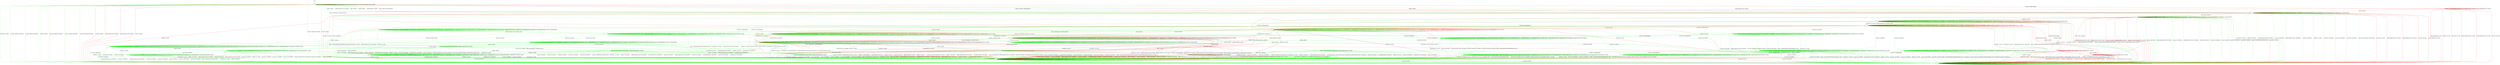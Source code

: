 digraph "" {
	graph ["Incoming time"=0.07796406745910645,
		"Outgoing time"=0.13324737548828125,
		Output="{'States': 36, 'Transitions': 837, 'Filename': '../results/ssh/DropBear-OpenSSH-yices-1.dot'}",
		Reference="{'States': 18, 'Transitions': 222, 'Filename': '../subjects/ssh/DropBear.dot'}",
		Solver=yices,
		Updated="{'States': 32, 'Transitions': 683, 'Filename': '../subjects/ssh/OpenSSH.dot'}",
		"f-measure"=0.15027624309392265,
		precision=0.09956076134699854,
		recall=0.3063063063063063
	];
	a -> i	[key=0];
	b -> b	[key=0,
		label="CH_OPEN / CH_MAX"];
	b -> b	[key=1,
		label="CH_EOF / NO_RESP"];
	b -> b	[key=2,
		color=green,
		label="SERVICE_REQUEST_AUTH / NO_RESP"];
	b -> b	[key=3,
		color=green,
		label="CH_WINDOW_ADJUST / NO_RESP"];
	b -> b	[key=4,
		color=green,
		label="DEBUG / NO_RESP"];
	b -> b	[key=5,
		color=green,
		label="UA_PK_OK / UNIMPLEMENTED"];
	b -> b	[key=6,
		color=green,
		label="SERVICE_REQUEST_CONN / NO_RESP"];
	b -> b	[key=7,
		color=green,
		label="UA_NONE / UNIMPLEMENTED"];
	b -> b	[key=8,
		color=green,
		label="CH_EXTENDED_DATA / NO_RESP"];
	b -> b	[key=9,
		color=green,
		label="UA_PK_NOK / UNIMPLEMENTED"];
	b -> b	[key=10,
		color=green,
		label="KEX30 / NO_RESP"];
	b -> b	[key=11,
		color=green,
		label="IGNORE / NO_RESP"];
	b -> b	[key=12,
		color=green,
		label="CH_DATA / NO_RESP"];
	b -> b	[key=13,
		color=green,
		label="UNIMPLEMENTED / NO_RESP"];
	b -> b	[key=14,
		color=green,
		label="UA_PW_OK / UNIMPLEMENTED"];
	b -> b	[key=15,
		color=green,
		label="UA_PW_NOK / UNIMPLEMENTED"];
	b -> b	[key=16,
		color=green,
		label="REKEY / KEXINIT|KEX31+NEWKEYS|NO_RESP"];
	b -> b	[key=17,
		color=red,
		label="UA_PK_NOK / NO_RESP"];
	b -> b	[key=18,
		color=red,
		label="SERVICE_REQUEST_AUTH / SERVICE_ACCEPT"];
	b -> b	[key=19,
		color=red,
		label="SERVICE_REQUEST_CONN / SERVICE_ACCEPT"];
	b -> b	[key=20,
		color=red,
		label="UA_PK_OK / NO_RESP"];
	b -> d	[key=0,
		label="KEXINIT / KEXINIT"];
	b -> h	[key=0,
		label="NEWKEYS / NO_CONN"];
	b -> h	[key=1,
		color=green,
		label="DISCONNECT / NO_CONN"];
	b -> h	[key=2,
		color=green,
		label="CH_REQUEST_PTY / DISCONNECT"];
	b -> h	[key=3,
		color=red,
		label="KEX30 / NO_CONN"];
	b -> h	[key=4,
		color=red,
		label="CH_REQUEST_PTY / NO_CONN"];
	b -> h	[key=5,
		color=red,
		label="CH_DATA / NO_CONN"];
	b -> l	[key=0,
		color=red,
		label="CH_CLOSE / NO_RESP"];
	v	[color=green];
	b -> v	[key=0,
		color=green,
		label="CH_CLOSE / CH_CLOSE"];
	jj	[color=red];
	b -> jj	[key=0,
		color=red,
		label="KEXINIT_PROCEED / KEXINIT"];
	c -> b	[key=0,
		color=red,
		label="CH_REQUEST_PTY / CH_SUCCESS"];
	c -> c	[key=0,
		label="CH_OPEN / CH_MAX"];
	c -> c	[key=1,
		label="CH_EOF / NO_RESP"];
	c -> c	[key=2,
		color=green,
		label="SERVICE_REQUEST_AUTH / UNIMPLEMENTED"];
	c -> c	[key=3,
		color=green,
		label="CH_WINDOW_ADJUST / NO_RESP"];
	c -> c	[key=4,
		color=green,
		label="DEBUG / NO_RESP"];
	c -> c	[key=5,
		color=green,
		label="UA_PK_OK / UNIMPLEMENTED"];
	c -> c	[key=6,
		color=green,
		label="SERVICE_REQUEST_CONN / UNIMPLEMENTED"];
	c -> c	[key=7,
		color=green,
		label="UA_NONE / UNIMPLEMENTED"];
	c -> c	[key=8,
		color=green,
		label="CH_EXTENDED_DATA / NO_RESP"];
	c -> c	[key=9,
		color=green,
		label="UA_PK_NOK / UNIMPLEMENTED"];
	c -> c	[key=10,
		color=green,
		label="KEX30 / UNIMPLEMENTED"];
	c -> c	[key=11,
		color=green,
		label="IGNORE / NO_RESP"];
	c -> c	[key=12,
		color=green,
		label="CH_DATA / NO_RESP"];
	c -> c	[key=13,
		color=green,
		label="UNIMPLEMENTED / NO_RESP"];
	c -> c	[key=14,
		color=green,
		label="UA_PW_OK / UNIMPLEMENTED"];
	c -> c	[key=15,
		color=green,
		label="UA_PW_NOK / UNIMPLEMENTED"];
	c -> c	[key=16,
		color=red,
		label="UA_PK_NOK / NO_RESP"];
	c -> c	[key=17,
		color=red,
		label="SERVICE_REQUEST_AUTH / SERVICE_ACCEPT"];
	c -> c	[key=18,
		color=red,
		label="SERVICE_REQUEST_CONN / SERVICE_ACCEPT"];
	c -> c	[key=19,
		color=red,
		label="UA_PK_OK / NO_RESP"];
	c -> d	[key=0,
		color=red,
		label="KEXINIT / KEXINIT"];
	c -> f	[key=0,
		color=green,
		label="REKEY / KEXINIT|KEX31+NEWKEYS|NO_RESP"];
	c -> h	[key=0,
		label="NEWKEYS / NO_CONN"];
	c -> h	[key=1,
		color=green,
		label="DISCONNECT / NO_CONN"];
	c -> h	[key=2,
		color=red,
		label="KEX30 / NO_CONN"];
	c -> h	[key=3,
		color=red,
		label="CH_DATA / NO_CONN"];
	c -> l	[key=0,
		color=red,
		label="CH_CLOSE / NO_RESP"];
	c -> m	[key=0,
		color=green,
		label="CH_REQUEST_PTY / CH_SUCCESS"];
	p	[color=green];
	c -> p	[key=0,
		color=green,
		label="CH_CLOSE / CH_CLOSE"];
	bb	[color=green];
	c -> bb	[key=0,
		color=green,
		label="KEXINIT / KEXINIT"];
	c -> jj	[key=0,
		color=red,
		label="KEXINIT_PROCEED / KEXINIT"];
	d -> d	[key=0,
		label="CH_OPEN / CH_MAX"];
	d -> d	[key=1,
		color=green,
		label="DEBUG / NO_RESP"];
	d -> d	[key=2,
		color=green,
		label="IGNORE / NO_RESP"];
	d -> d	[key=3,
		color=green,
		label="UNIMPLEMENTED / NO_RESP"];
	d -> e	[key=0,
		color=red,
		label="KEX30 / KEX31+NEWKEYS"];
	d -> h	[key=0,
		color=green,
		label="DISCONNECT / NO_CONN"];
	d -> h	[key=1,
		color=green,
		label="KEXINIT / DISCONNECT"];
	d -> h	[key=2,
		color=green,
		label="SERVICE_REQUEST_AUTH / DISCONNECT"];
	d -> h	[key=3,
		color=green,
		label="CH_WINDOW_ADJUST / DISCONNECT"];
	d -> h	[key=4,
		color=green,
		label="UA_PK_OK / DISCONNECT"];
	d -> h	[key=5,
		color=green,
		label="SERVICE_REQUEST_CONN / DISCONNECT"];
	d -> h	[key=6,
		color=green,
		label="UA_NONE / DISCONNECT"];
	d -> h	[key=7,
		color=green,
		label="CH_EXTENDED_DATA / DISCONNECT"];
	d -> h	[key=8,
		color=green,
		label="NEWKEYS / NO_CONN"];
	d -> h	[key=9,
		color=green,
		label="UA_PK_NOK / DISCONNECT"];
	d -> h	[key=10,
		color=green,
		label="CH_REQUEST_PTY / DISCONNECT"];
	d -> h	[key=11,
		color=green,
		label="CH_EOF / DISCONNECT"];
	d -> h	[key=12,
		color=green,
		label="CH_DATA / DISCONNECT"];
	d -> h	[key=13,
		color=green,
		label="UA_PW_OK / DISCONNECT"];
	d -> h	[key=14,
		color=green,
		label="UA_PW_NOK / DISCONNECT"];
	d -> h	[key=15,
		color=green,
		label="REKEY / DISCONNECT|NO_CONN|NO_CONN"];
	d -> h	[key=16,
		color=red,
		label="UA_PK_NOK / NO_CONN"];
	d -> h	[key=17,
		color=red,
		label="SERVICE_REQUEST_AUTH / NO_CONN"];
	d -> h	[key=18,
		color=red,
		label="SERVICE_REQUEST_CONN / NO_CONN"];
	d -> h	[key=19,
		color=red,
		label="NEWKEYS / UNIMPLEMENTED"];
	d -> h	[key=20,
		color=red,
		label="CH_REQUEST_PTY / NO_CONN"];
	d -> h	[key=21,
		color=red,
		label="CH_DATA / NO_CONN"];
	d -> h	[key=22,
		color=red,
		label="UA_PK_OK / NO_CONN"];
	d -> h	[key=23,
		color=red,
		label="KEXINIT_PROCEED / NO_CONN"];
	d -> h	[key=24,
		color=red,
		label="KEXINIT / NO_CONN"];
	d -> h	[key=25,
		color=red,
		label="CH_EOF / NO_CONN"];
	d -> n	[key=0,
		color=green,
		label="CH_CLOSE / DISCONNECT"];
	d -> n	[key=1,
		color=red,
		label="CH_CLOSE / NO_CONN"];
	ff	[color=green];
	d -> ff	[key=0,
		color=green,
		label="KEX30 / KEX31+NEWKEYS"];
	e -> e	[key=0,
		label="CH_OPEN / CH_MAX"];
	e -> e	[key=1,
		color=green,
		label="DEBUG / NO_RESP"];
	e -> e	[key=2,
		color=green,
		label="IGNORE / NO_RESP"];
	e -> e	[key=3,
		color=green,
		label="UNIMPLEMENTED / NO_RESP"];
	e -> e	[key=4,
		color=red,
		label="KEX30 / UNIMPLEMENTED"];
	e -> f	[key=0,
		label="NEWKEYS / NO_RESP"];
	e -> h	[key=0,
		color=green,
		label="DISCONNECT / NO_CONN"];
	e -> h	[key=1,
		color=green,
		label="KEXINIT / DISCONNECT"];
	e -> h	[key=2,
		color=green,
		label="SERVICE_REQUEST_AUTH / DISCONNECT"];
	e -> h	[key=3,
		color=green,
		label="CH_WINDOW_ADJUST / DISCONNECT"];
	e -> h	[key=4,
		color=green,
		label="UA_PK_OK / DISCONNECT"];
	e -> h	[key=5,
		color=green,
		label="SERVICE_REQUEST_CONN / DISCONNECT"];
	e -> h	[key=6,
		color=green,
		label="UA_NONE / DISCONNECT"];
	e -> h	[key=7,
		color=green,
		label="CH_EXTENDED_DATA / DISCONNECT"];
	e -> h	[key=8,
		color=green,
		label="UA_PK_NOK / DISCONNECT"];
	e -> h	[key=9,
		color=green,
		label="CH_REQUEST_PTY / DISCONNECT"];
	e -> h	[key=10,
		color=green,
		label="KEX30 / DISCONNECT"];
	e -> h	[key=11,
		color=green,
		label="CH_EOF / DISCONNECT"];
	e -> h	[key=12,
		color=green,
		label="CH_DATA / DISCONNECT"];
	e -> h	[key=13,
		color=green,
		label="UA_PW_OK / DISCONNECT"];
	e -> h	[key=14,
		color=green,
		label="UA_PW_NOK / DISCONNECT"];
	e -> h	[key=15,
		color=green,
		label="REKEY / DISCONNECT|NO_CONN|NO_CONN"];
	e -> h	[key=16,
		color=red,
		label="UA_PK_NOK / NO_CONN"];
	e -> h	[key=17,
		color=red,
		label="SERVICE_REQUEST_AUTH / NO_CONN"];
	e -> h	[key=18,
		color=red,
		label="SERVICE_REQUEST_CONN / NO_CONN"];
	e -> h	[key=19,
		color=red,
		label="CH_REQUEST_PTY / NO_CONN"];
	e -> h	[key=20,
		color=red,
		label="CH_DATA / NO_CONN"];
	e -> h	[key=21,
		color=red,
		label="UA_PK_OK / NO_CONN"];
	e -> h	[key=22,
		color=red,
		label="KEXINIT_PROCEED / NO_CONN"];
	e -> h	[key=23,
		color=red,
		label="KEXINIT / NO_CONN"];
	e -> h	[key=24,
		color=red,
		label="CH_EOF / NO_CONN"];
	e -> n	[key=0,
		color=green,
		label="CH_CLOSE / DISCONNECT"];
	e -> n	[key=1,
		color=red,
		label="CH_CLOSE / NO_CONN"];
	f -> b	[key=0,
		color=green,
		label="CH_REQUEST_PTY / CH_SUCCESS"];
	f -> c	[key=0,
		color=red,
		label="CH_EOF / CH_EOF"];
	f -> d	[key=0,
		color=red,
		label="KEXINIT / KEXINIT"];
	f -> f	[key=0,
		label="CH_OPEN / CH_MAX"];
	f -> f	[key=1,
		label="CH_DATA / NO_RESP"];
	f -> f	[key=2,
		color=green,
		label="SERVICE_REQUEST_AUTH / NO_RESP"];
	f -> f	[key=3,
		color=green,
		label="CH_WINDOW_ADJUST / NO_RESP"];
	f -> f	[key=4,
		color=green,
		label="DEBUG / NO_RESP"];
	f -> f	[key=5,
		color=green,
		label="UA_PK_OK / UNIMPLEMENTED"];
	f -> f	[key=6,
		color=green,
		label="SERVICE_REQUEST_CONN / NO_RESP"];
	f -> f	[key=7,
		color=green,
		label="UA_NONE / UNIMPLEMENTED"];
	f -> f	[key=8,
		color=green,
		label="CH_EXTENDED_DATA / NO_RESP"];
	f -> f	[key=9,
		color=green,
		label="UA_PK_NOK / UNIMPLEMENTED"];
	f -> f	[key=10,
		color=green,
		label="KEX30 / NO_RESP"];
	f -> f	[key=11,
		color=green,
		label="IGNORE / NO_RESP"];
	f -> f	[key=12,
		color=green,
		label="CH_EOF / NO_RESP"];
	f -> f	[key=13,
		color=green,
		label="UNIMPLEMENTED / NO_RESP"];
	f -> f	[key=14,
		color=green,
		label="UA_PW_OK / UNIMPLEMENTED"];
	f -> f	[key=15,
		color=green,
		label="UA_PW_NOK / UNIMPLEMENTED"];
	f -> f	[key=16,
		color=green,
		label="REKEY / KEXINIT|KEX31+NEWKEYS|NO_RESP"];
	f -> f	[key=17,
		color=red,
		label="UA_PK_NOK / NO_RESP"];
	f -> f	[key=18,
		color=red,
		label="SERVICE_REQUEST_AUTH / SERVICE_ACCEPT"];
	f -> f	[key=19,
		color=red,
		label="SERVICE_REQUEST_CONN / SERVICE_ACCEPT"];
	f -> f	[key=20,
		color=red,
		label="UA_PK_OK / NO_RESP"];
	f -> h	[key=0,
		label="NEWKEYS / NO_CONN"];
	f -> h	[key=1,
		color=green,
		label="DISCONNECT / NO_CONN"];
	f -> h	[key=2,
		color=red,
		label="KEX30 / NO_CONN"];
	f -> l	[key=0,
		color=red,
		label="CH_CLOSE / CH_EOF"];
	f -> m	[key=0,
		color=red,
		label="CH_REQUEST_PTY / CH_SUCCESS"];
	f -> v	[key=0,
		color=green,
		label="CH_CLOSE / CH_CLOSE"];
	f -> bb	[key=0,
		color=green,
		label="KEXINIT / KEXINIT"];
	f -> jj	[key=0,
		color=red,
		label="KEXINIT_PROCEED / KEXINIT"];
	g -> g	[key=0,
		label="CH_REQUEST_PTY / CH_NONE"];
	g -> g	[key=1,
		label="CH_DATA / CH_NONE"];
	g -> g	[key=2,
		label="CH_CLOSE / CH_NONE"];
	g -> g	[key=3,
		label="CH_EOF / CH_NONE"];
	g -> g	[key=4,
		color=green,
		label="CH_WINDOW_ADJUST / CH_NONE"];
	g -> g	[key=5,
		color=green,
		label="DEBUG / NO_RESP"];
	g -> g	[key=6,
		color=green,
		label="CH_EXTENDED_DATA / CH_NONE"];
	g -> g	[key=7,
		color=green,
		label="IGNORE / NO_RESP"];
	g -> g	[key=8,
		color=green,
		label="UNIMPLEMENTED / NO_RESP"];
	g -> g	[key=9,
		color=red,
		label="NEWKEYS / UNIMPLEMENTED"];
	g -> h	[key=0,
		color=green,
		label="CH_OPEN / DISCONNECT"];
	g -> h	[key=1,
		color=red,
		label="CH_OPEN / NO_CONN"];
	g -> k	[key=0,
		label="KEX30 / KEX31+NEWKEYS"];
	g -> n	[key=0,
		color=green,
		label="DISCONNECT / NO_CONN"];
	g -> n	[key=1,
		color=green,
		label="KEXINIT / DISCONNECT"];
	g -> n	[key=2,
		color=green,
		label="SERVICE_REQUEST_AUTH / DISCONNECT"];
	g -> n	[key=3,
		color=green,
		label="UA_PK_OK / DISCONNECT"];
	g -> n	[key=4,
		color=green,
		label="SERVICE_REQUEST_CONN / DISCONNECT"];
	g -> n	[key=5,
		color=green,
		label="UA_NONE / DISCONNECT"];
	g -> n	[key=6,
		color=green,
		label="NEWKEYS / NO_CONN"];
	g -> n	[key=7,
		color=green,
		label="UA_PK_NOK / DISCONNECT"];
	g -> n	[key=8,
		color=green,
		label="UA_PW_OK / DISCONNECT"];
	g -> n	[key=9,
		color=green,
		label="UA_PW_NOK / DISCONNECT"];
	g -> n	[key=10,
		color=green,
		label="REKEY / DISCONNECT|NO_CONN|NO_CONN"];
	g -> n	[key=11,
		color=red,
		label="UA_PK_NOK / NO_CONN"];
	g -> n	[key=12,
		color=red,
		label="SERVICE_REQUEST_AUTH / NO_CONN"];
	g -> n	[key=13,
		color=red,
		label="SERVICE_REQUEST_CONN / NO_CONN"];
	g -> n	[key=14,
		color=red,
		label="UA_PK_OK / NO_CONN"];
	g -> n	[key=15,
		color=red,
		label="KEXINIT_PROCEED / NO_CONN"];
	g -> n	[key=16,
		color=red,
		label="KEXINIT / NO_CONN"];
	h -> h	[key=0,
		label="UA_PK_NOK / NO_CONN"];
	h -> h	[key=1,
		label="KEX30 / NO_CONN"];
	h -> h	[key=2,
		label="SERVICE_REQUEST_AUTH / NO_CONN"];
	h -> h	[key=3,
		label="SERVICE_REQUEST_CONN / NO_CONN"];
	h -> h	[key=4,
		label="NEWKEYS / NO_CONN"];
	h -> h	[key=5,
		label="CH_REQUEST_PTY / NO_CONN"];
	h -> h	[key=6,
		label="CH_OPEN / CH_MAX"];
	h -> h	[key=7,
		label="CH_DATA / NO_CONN"];
	h -> h	[key=8,
		label="UA_PK_OK / NO_CONN"];
	h -> h	[key=9,
		label="KEXINIT / NO_CONN"];
	h -> h	[key=10,
		label="CH_EOF / NO_CONN"];
	h -> h	[key=11,
		color=green,
		label="DISCONNECT / NO_CONN"];
	h -> h	[key=12,
		color=green,
		label="CH_WINDOW_ADJUST / NO_CONN"];
	h -> h	[key=13,
		color=green,
		label="DEBUG / NO_CONN"];
	h -> h	[key=14,
		color=green,
		label="UA_NONE / NO_CONN"];
	h -> h	[key=15,
		color=green,
		label="CH_EXTENDED_DATA / NO_CONN"];
	h -> h	[key=16,
		color=green,
		label="IGNORE / NO_CONN"];
	h -> h	[key=17,
		color=green,
		label="UNIMPLEMENTED / NO_CONN"];
	h -> h	[key=18,
		color=green,
		label="UA_PW_OK / NO_CONN"];
	h -> h	[key=19,
		color=green,
		label="UA_PW_NOK / NO_CONN"];
	h -> h	[key=20,
		color=green,
		label="REKEY / NO_CONN|NO_CONN|NO_CONN"];
	h -> h	[key=21,
		color=red,
		label="KEXINIT_PROCEED / NO_CONN"];
	h -> n	[key=0,
		label="CH_CLOSE / NO_CONN"];
	i -> g	[key=0,
		label="KEXINIT / KEXINIT"];
	i -> g	[key=1,
		color=green,
		label="SERVICE_REQUEST_AUTH / KEXINIT"];
	i -> g	[key=2,
		color=green,
		label="DEBUG / KEXINIT"];
	i -> g	[key=3,
		color=green,
		label="SERVICE_REQUEST_CONN / KEXINIT"];
	i -> g	[key=4,
		color=green,
		label="KEX30 / KEXINIT"];
	i -> g	[key=5,
		color=green,
		label="IGNORE / KEXINIT"];
	i -> g	[key=6,
		color=green,
		label="UNIMPLEMENTED / KEXINIT"];
	i -> g	[key=7,
		color=red,
		label="KEX30 / KEXINIT+UNIMPLEMENTED"];
	i -> g	[key=8,
		color=red,
		label="NEWKEYS / KEXINIT+UNIMPLEMENTED"];
	i -> h	[key=0,
		color=green,
		label="CH_OPEN / KEXINIT+DISCONNECT"];
	i -> h	[key=1,
		color=red,
		label="CH_OPEN / KEXINIT"];
	i -> i	[key=0,
		label="CH_REQUEST_PTY / CH_NONE"];
	i -> i	[key=1,
		label="CH_DATA / CH_NONE"];
	i -> i	[key=2,
		label="CH_CLOSE / CH_NONE"];
	i -> i	[key=3,
		label="CH_EOF / CH_NONE"];
	i -> i	[key=4,
		color=green,
		label="CH_WINDOW_ADJUST / CH_NONE"];
	i -> i	[key=5,
		color=green,
		label="CH_EXTENDED_DATA / CH_NONE"];
	i -> j	[key=0,
		color=green,
		label="REKEY / KEXINIT|KEX31+NEWKEYS|NO_RESP"];
	i -> n	[key=0,
		color=green,
		label="DISCONNECT / KEXINIT"];
	i -> n	[key=1,
		color=green,
		label="UA_PK_OK / KEXINIT+DISCONNECT"];
	i -> n	[key=2,
		color=green,
		label="UA_NONE / KEXINIT+DISCONNECT"];
	i -> n	[key=3,
		color=green,
		label="NEWKEYS / KEXINIT"];
	i -> n	[key=4,
		color=green,
		label="UA_PK_NOK / KEXINIT+DISCONNECT"];
	i -> n	[key=5,
		color=green,
		label="UA_PW_OK / KEXINIT+DISCONNECT"];
	i -> n	[key=6,
		color=green,
		label="UA_PW_NOK / KEXINIT+DISCONNECT"];
	i -> n	[key=7,
		color=red,
		label="UA_PK_NOK / KEXINIT"];
	i -> n	[key=8,
		color=red,
		label="SERVICE_REQUEST_AUTH / KEXINIT"];
	i -> n	[key=9,
		color=red,
		label="SERVICE_REQUEST_CONN / KEXINIT"];
	i -> n	[key=10,
		color=red,
		label="UA_PK_OK / KEXINIT"];
	gg	[color=red];
	i -> gg	[key=0,
		color=red,
		label="KEXINIT_PROCEED / KEXINIT"];
	j -> h	[key=0,
		color=red,
		label="CH_OPEN / NO_CONN"];
	j -> j	[key=0,
		label="CH_REQUEST_PTY / CH_NONE"];
	j -> j	[key=1,
		label="CH_DATA / CH_NONE"];
	j -> j	[key=2,
		label="CH_CLOSE / CH_NONE"];
	j -> j	[key=3,
		label="CH_EOF / CH_NONE"];
	j -> j	[key=4,
		color=green,
		label="KEXINIT / UNIMPLEMENTED"];
	j -> j	[key=5,
		color=green,
		label="CH_WINDOW_ADJUST / CH_NONE"];
	j -> j	[key=6,
		color=green,
		label="DEBUG / NO_RESP"];
	j -> j	[key=7,
		color=green,
		label="UA_PK_OK / UNIMPLEMENTED"];
	j -> j	[key=8,
		color=green,
		label="UA_NONE / UNIMPLEMENTED"];
	j -> j	[key=9,
		color=green,
		label="CH_EXTENDED_DATA / CH_NONE"];
	j -> j	[key=10,
		color=green,
		label="UA_PK_NOK / UNIMPLEMENTED"];
	j -> j	[key=11,
		color=green,
		label="KEX30 / UNIMPLEMENTED"];
	j -> j	[key=12,
		color=green,
		label="IGNORE / NO_RESP"];
	j -> j	[key=13,
		color=green,
		label="UNIMPLEMENTED / NO_RESP"];
	j -> j	[key=14,
		color=green,
		label="UA_PW_OK / UNIMPLEMENTED"];
	j -> j	[key=15,
		color=green,
		label="UA_PW_NOK / UNIMPLEMENTED"];
	j -> j	[key=16,
		color=red,
		label="UA_PK_NOK / UA_FAILURE"];
	j -> j	[key=17,
		color=red,
		label="SERVICE_REQUEST_AUTH / SERVICE_ACCEPT"];
	j -> l	[key=0,
		color=green,
		label="SERVICE_REQUEST_AUTH / SERVICE_ACCEPT"];
	j -> l	[key=1,
		color=red,
		label="UA_PK_OK / UA_SUCCESS"];
	j -> n	[key=0,
		label="NEWKEYS / NO_CONN"];
	j -> n	[key=1,
		color=green,
		label="DISCONNECT / NO_CONN"];
	j -> n	[key=2,
		color=green,
		label="SERVICE_REQUEST_CONN / DISCONNECT"];
	j -> n	[key=3,
		color=green,
		label="REKEY / UNIMPLEMENTED|UNIMPLEMENTED|NO_CONN"];
	j -> n	[key=4,
		color=red,
		label="KEX30 / NO_CONN"];
	j -> n	[key=5,
		color=red,
		label="SERVICE_REQUEST_CONN / NO_CONN"];
	o	[color=green];
	j -> o	[key=0,
		color=green,
		label="CH_OPEN / UNIMPLEMENTED"];
	hh	[color=red];
	j -> hh	[key=0,
		color=red,
		label="KEXINIT_PROCEED / KEXINIT"];
	ii	[color=red];
	j -> ii	[key=0,
		color=red,
		label="KEXINIT / KEXINIT"];
	k -> h	[key=0,
		color=green,
		label="CH_OPEN / DISCONNECT"];
	k -> h	[key=1,
		color=red,
		label="CH_OPEN / NO_CONN"];
	k -> j	[key=0,
		label="NEWKEYS / NO_RESP"];
	k -> k	[key=0,
		label="CH_REQUEST_PTY / CH_NONE"];
	k -> k	[key=1,
		label="CH_DATA / CH_NONE"];
	k -> k	[key=2,
		label="CH_CLOSE / CH_NONE"];
	k -> k	[key=3,
		label="CH_EOF / CH_NONE"];
	k -> k	[key=4,
		color=green,
		label="CH_WINDOW_ADJUST / CH_NONE"];
	k -> k	[key=5,
		color=green,
		label="DEBUG / NO_RESP"];
	k -> k	[key=6,
		color=green,
		label="CH_EXTENDED_DATA / CH_NONE"];
	k -> k	[key=7,
		color=green,
		label="IGNORE / NO_RESP"];
	k -> k	[key=8,
		color=green,
		label="UNIMPLEMENTED / NO_RESP"];
	k -> k	[key=9,
		color=red,
		label="KEX30 / UNIMPLEMENTED"];
	k -> n	[key=0,
		color=green,
		label="DISCONNECT / NO_CONN"];
	k -> n	[key=1,
		color=green,
		label="KEXINIT / DISCONNECT"];
	k -> n	[key=2,
		color=green,
		label="SERVICE_REQUEST_AUTH / DISCONNECT"];
	k -> n	[key=3,
		color=green,
		label="UA_PK_OK / DISCONNECT"];
	k -> n	[key=4,
		color=green,
		label="SERVICE_REQUEST_CONN / DISCONNECT"];
	k -> n	[key=5,
		color=green,
		label="UA_NONE / DISCONNECT"];
	k -> n	[key=6,
		color=green,
		label="UA_PK_NOK / DISCONNECT"];
	k -> n	[key=7,
		color=green,
		label="KEX30 / DISCONNECT"];
	k -> n	[key=8,
		color=green,
		label="UA_PW_OK / DISCONNECT"];
	k -> n	[key=9,
		color=green,
		label="UA_PW_NOK / DISCONNECT"];
	k -> n	[key=10,
		color=green,
		label="REKEY / DISCONNECT|NO_CONN|NO_CONN"];
	k -> n	[key=11,
		color=red,
		label="UA_PK_NOK / NO_CONN"];
	k -> n	[key=12,
		color=red,
		label="SERVICE_REQUEST_AUTH / NO_CONN"];
	k -> n	[key=13,
		color=red,
		label="SERVICE_REQUEST_CONN / NO_CONN"];
	k -> n	[key=14,
		color=red,
		label="UA_PK_OK / NO_CONN"];
	k -> n	[key=15,
		color=red,
		label="KEXINIT_PROCEED / NO_CONN"];
	k -> n	[key=16,
		color=red,
		label="KEXINIT / NO_CONN"];
	l -> f	[key=0,
		color=red,
		label="CH_OPEN / CH_OPEN_SUCCESS"];
	l -> l	[key=0,
		label="SERVICE_REQUEST_AUTH / SERVICE_ACCEPT"];
	l -> l	[key=1,
		label="CH_REQUEST_PTY / CH_NONE"];
	l -> l	[key=2,
		label="CH_DATA / CH_NONE"];
	l -> l	[key=3,
		label="CH_CLOSE / CH_NONE"];
	l -> l	[key=4,
		label="CH_EOF / CH_NONE"];
	l -> l	[key=5,
		color=green,
		label="KEXINIT / UNIMPLEMENTED"];
	l -> l	[key=6,
		color=green,
		label="CH_WINDOW_ADJUST / CH_NONE"];
	l -> l	[key=7,
		color=green,
		label="DEBUG / NO_RESP"];
	l -> l	[key=8,
		color=green,
		label="CH_EXTENDED_DATA / CH_NONE"];
	l -> l	[key=9,
		color=green,
		label="KEX30 / UNIMPLEMENTED"];
	l -> l	[key=10,
		color=green,
		label="IGNORE / NO_RESP"];
	l -> l	[key=11,
		color=green,
		label="UNIMPLEMENTED / NO_RESP"];
	l -> l	[key=12,
		color=red,
		label="UA_PK_NOK / NO_RESP"];
	l -> l	[key=13,
		color=red,
		label="SERVICE_REQUEST_CONN / SERVICE_ACCEPT"];
	l -> l	[key=14,
		color=red,
		label="UA_PK_OK / NO_RESP"];
	l -> n	[key=0,
		label="NEWKEYS / NO_CONN"];
	l -> n	[key=1,
		color=green,
		label="DISCONNECT / NO_CONN"];
	l -> n	[key=2,
		color=green,
		label="SERVICE_REQUEST_CONN / DISCONNECT"];
	l -> n	[key=3,
		color=green,
		label="REKEY / UNIMPLEMENTED|UNIMPLEMENTED|NO_CONN"];
	l -> n	[key=4,
		color=red,
		label="KEX30 / NO_CONN"];
	l -> p	[key=0,
		color=green,
		label="UA_PK_OK / UA_SUCCESS"];
	l -> p	[key=1,
		color=green,
		label="UA_PW_OK / UA_SUCCESS"];
	q	[color=green];
	l -> q	[key=0,
		color=green,
		label="UA_PW_NOK / UA_FAILURE"];
	r	[color=green];
	l -> r	[key=0,
		color=green,
		label="UA_NONE / UA_FAILURE"];
	s	[color=green];
	l -> s	[key=0,
		color=green,
		label="UA_PK_NOK / UA_FAILURE"];
	t	[color=green];
	l -> t	[key=0,
		color=green,
		label="CH_OPEN / UNIMPLEMENTED"];
	l -> hh	[key=0,
		color=red,
		label="KEXINIT_PROCEED / KEXINIT"];
	l -> ii	[key=0,
		color=red,
		label="KEXINIT / KEXINIT"];
	m -> b	[key=0,
		color=green,
		label="REKEY / KEXINIT|KEX31+NEWKEYS|NO_RESP"];
	m -> b	[key=1,
		color=red,
		label="CH_EOF / CH_EOF"];
	m -> d	[key=0,
		label="KEXINIT / KEXINIT"];
	m -> h	[key=0,
		label="NEWKEYS / NO_CONN"];
	m -> h	[key=1,
		color=green,
		label="DISCONNECT / NO_CONN"];
	m -> h	[key=2,
		color=green,
		label="CH_REQUEST_PTY / DISCONNECT"];
	m -> h	[key=3,
		color=red,
		label="KEX30 / NO_CONN"];
	m -> h	[key=4,
		color=red,
		label="CH_REQUEST_PTY / NO_CONN"];
	m -> l	[key=0,
		color=red,
		label="CH_CLOSE / CH_EOF"];
	m -> m	[key=0,
		label="CH_OPEN / CH_MAX"];
	m -> m	[key=1,
		label="CH_DATA / NO_RESP"];
	m -> m	[key=2,
		color=green,
		label="SERVICE_REQUEST_AUTH / UNIMPLEMENTED"];
	m -> m	[key=3,
		color=green,
		label="CH_WINDOW_ADJUST / NO_RESP"];
	m -> m	[key=4,
		color=green,
		label="DEBUG / NO_RESP"];
	m -> m	[key=5,
		color=green,
		label="UA_PK_OK / UNIMPLEMENTED"];
	m -> m	[key=6,
		color=green,
		label="SERVICE_REQUEST_CONN / UNIMPLEMENTED"];
	m -> m	[key=7,
		color=green,
		label="UA_NONE / UNIMPLEMENTED"];
	m -> m	[key=8,
		color=green,
		label="CH_EXTENDED_DATA / NO_RESP"];
	m -> m	[key=9,
		color=green,
		label="UA_PK_NOK / UNIMPLEMENTED"];
	m -> m	[key=10,
		color=green,
		label="KEX30 / UNIMPLEMENTED"];
	m -> m	[key=11,
		color=green,
		label="IGNORE / NO_RESP"];
	m -> m	[key=12,
		color=green,
		label="CH_EOF / NO_RESP"];
	m -> m	[key=13,
		color=green,
		label="UNIMPLEMENTED / NO_RESP"];
	m -> m	[key=14,
		color=green,
		label="UA_PW_OK / UNIMPLEMENTED"];
	m -> m	[key=15,
		color=green,
		label="UA_PW_NOK / UNIMPLEMENTED"];
	m -> m	[key=16,
		color=red,
		label="UA_PK_NOK / NO_RESP"];
	m -> m	[key=17,
		color=red,
		label="SERVICE_REQUEST_AUTH / SERVICE_ACCEPT"];
	m -> m	[key=18,
		color=red,
		label="SERVICE_REQUEST_CONN / SERVICE_ACCEPT"];
	m -> m	[key=19,
		color=red,
		label="UA_PK_OK / NO_RESP"];
	m -> p	[key=0,
		color=green,
		label="CH_CLOSE / CH_CLOSE"];
	m -> jj	[key=0,
		color=red,
		label="KEXINIT_PROCEED / KEXINIT"];
	n -> h	[key=0,
		label="CH_OPEN / NO_CONN"];
	n -> n	[key=0,
		label="UA_PK_NOK / NO_CONN"];
	n -> n	[key=1,
		label="KEX30 / NO_CONN"];
	n -> n	[key=2,
		label="SERVICE_REQUEST_AUTH / NO_CONN"];
	n -> n	[key=3,
		label="SERVICE_REQUEST_CONN / NO_CONN"];
	n -> n	[key=4,
		label="NEWKEYS / NO_CONN"];
	n -> n	[key=5,
		label="CH_REQUEST_PTY / CH_NONE"];
	n -> n	[key=6,
		label="CH_DATA / CH_NONE"];
	n -> n	[key=7,
		label="UA_PK_OK / NO_CONN"];
	n -> n	[key=8,
		label="CH_CLOSE / CH_NONE"];
	n -> n	[key=9,
		label="KEXINIT / NO_CONN"];
	n -> n	[key=10,
		label="CH_EOF / CH_NONE"];
	n -> n	[key=11,
		color=green,
		label="DISCONNECT / NO_CONN"];
	n -> n	[key=12,
		color=green,
		label="CH_WINDOW_ADJUST / CH_NONE"];
	n -> n	[key=13,
		color=green,
		label="DEBUG / NO_CONN"];
	n -> n	[key=14,
		color=green,
		label="UA_NONE / NO_CONN"];
	n -> n	[key=15,
		color=green,
		label="CH_EXTENDED_DATA / CH_NONE"];
	n -> n	[key=16,
		color=green,
		label="IGNORE / NO_CONN"];
	n -> n	[key=17,
		color=green,
		label="UNIMPLEMENTED / NO_CONN"];
	n -> n	[key=18,
		color=green,
		label="UA_PW_OK / NO_CONN"];
	n -> n	[key=19,
		color=green,
		label="UA_PW_NOK / NO_CONN"];
	n -> n	[key=20,
		color=green,
		label="REKEY / NO_CONN|NO_CONN|NO_CONN"];
	n -> n	[key=21,
		color=red,
		label="KEXINIT_PROCEED / NO_CONN"];
	o -> h	[key=0,
		color=green,
		label="DISCONNECT / NO_CONN"];
	o -> h	[key=1,
		color=green,
		label="SERVICE_REQUEST_CONN / DISCONNECT"];
	o -> h	[key=2,
		color=green,
		label="NEWKEYS / NO_CONN"];
	o -> h	[key=3,
		color=green,
		label="REKEY / UNIMPLEMENTED|UNIMPLEMENTED|NO_CONN"];
	o -> j	[key=0,
		color=green,
		label="CH_CLOSE / UNIMPLEMENTED"];
	o -> o	[key=0,
		color=green,
		label="KEXINIT / UNIMPLEMENTED"];
	o -> o	[key=1,
		color=green,
		label="CH_WINDOW_ADJUST / UNIMPLEMENTED"];
	o -> o	[key=2,
		color=green,
		label="DEBUG / NO_RESP"];
	o -> o	[key=3,
		color=green,
		label="UA_PK_OK / UNIMPLEMENTED"];
	o -> o	[key=4,
		color=green,
		label="UA_NONE / UNIMPLEMENTED"];
	o -> o	[key=5,
		color=green,
		label="CH_EXTENDED_DATA / UNIMPLEMENTED"];
	o -> o	[key=6,
		color=green,
		label="UA_PK_NOK / UNIMPLEMENTED"];
	o -> o	[key=7,
		color=green,
		label="CH_OPEN / CH_MAX"];
	o -> o	[key=8,
		color=green,
		label="CH_REQUEST_PTY / UNIMPLEMENTED"];
	o -> o	[key=9,
		color=green,
		label="KEX30 / UNIMPLEMENTED"];
	o -> o	[key=10,
		color=green,
		label="IGNORE / NO_RESP"];
	o -> o	[key=11,
		color=green,
		label="CH_EOF / UNIMPLEMENTED"];
	o -> o	[key=12,
		color=green,
		label="CH_DATA / UNIMPLEMENTED"];
	o -> o	[key=13,
		color=green,
		label="UNIMPLEMENTED / NO_RESP"];
	o -> o	[key=14,
		color=green,
		label="UA_PW_OK / UNIMPLEMENTED"];
	o -> o	[key=15,
		color=green,
		label="UA_PW_NOK / UNIMPLEMENTED"];
	o -> t	[key=0,
		color=green,
		label="SERVICE_REQUEST_AUTH / SERVICE_ACCEPT"];
	p -> c	[key=0,
		color=green,
		label="CH_OPEN / CH_OPEN_SUCCESS"];
	p -> n	[key=0,
		color=green,
		label="DISCONNECT / NO_CONN"];
	p -> n	[key=1,
		color=green,
		label="NEWKEYS / NO_CONN"];
	p -> p	[key=0,
		color=green,
		label="SERVICE_REQUEST_AUTH / UNIMPLEMENTED"];
	p -> p	[key=1,
		color=green,
		label="CH_WINDOW_ADJUST / CH_NONE"];
	p -> p	[key=2,
		color=green,
		label="DEBUG / NO_RESP"];
	p -> p	[key=3,
		color=green,
		label="UA_PK_OK / UNIMPLEMENTED"];
	p -> p	[key=4,
		color=green,
		label="SERVICE_REQUEST_CONN / UNIMPLEMENTED"];
	p -> p	[key=5,
		color=green,
		label="UA_NONE / UNIMPLEMENTED"];
	p -> p	[key=6,
		color=green,
		label="CH_EXTENDED_DATA / CH_NONE"];
	p -> p	[key=7,
		color=green,
		label="UA_PK_NOK / UNIMPLEMENTED"];
	p -> p	[key=8,
		color=green,
		label="CH_CLOSE / CH_NONE"];
	p -> p	[key=9,
		color=green,
		label="CH_REQUEST_PTY / CH_NONE"];
	p -> p	[key=10,
		color=green,
		label="KEX30 / UNIMPLEMENTED"];
	p -> p	[key=11,
		color=green,
		label="IGNORE / NO_RESP"];
	p -> p	[key=12,
		color=green,
		label="CH_EOF / CH_NONE"];
	p -> p	[key=13,
		color=green,
		label="CH_DATA / CH_NONE"];
	p -> p	[key=14,
		color=green,
		label="UNIMPLEMENTED / NO_RESP"];
	p -> p	[key=15,
		color=green,
		label="UA_PW_OK / UNIMPLEMENTED"];
	p -> p	[key=16,
		color=green,
		label="UA_PW_NOK / UNIMPLEMENTED"];
	u	[color=green];
	p -> u	[key=0,
		color=green,
		label="KEXINIT / KEXINIT"];
	p -> v	[key=0,
		color=green,
		label="REKEY / KEXINIT|KEX31+NEWKEYS|NO_RESP"];
	q -> n	[key=0,
		color=green,
		label="DISCONNECT / NO_CONN"];
	q -> n	[key=1,
		color=green,
		label="UA_PK_OK / DISCONNECT"];
	q -> n	[key=2,
		color=green,
		label="SERVICE_REQUEST_CONN / DISCONNECT"];
	q -> n	[key=3,
		color=green,
		label="UA_NONE / DISCONNECT"];
	q -> n	[key=4,
		color=green,
		label="NEWKEYS / NO_CONN"];
	q -> n	[key=5,
		color=green,
		label="UA_PK_NOK / DISCONNECT"];
	q -> n	[key=6,
		color=green,
		label="REKEY / UNIMPLEMENTED|UNIMPLEMENTED|NO_CONN"];
	q -> p	[key=0,
		color=green,
		label="UA_PW_OK / UA_SUCCESS"];
	q -> q	[key=0,
		color=green,
		label="KEXINIT / UNIMPLEMENTED"];
	q -> q	[key=1,
		color=green,
		label="SERVICE_REQUEST_AUTH / SERVICE_ACCEPT"];
	q -> q	[key=2,
		color=green,
		label="CH_WINDOW_ADJUST / CH_NONE"];
	q -> q	[key=3,
		color=green,
		label="DEBUG / NO_RESP"];
	q -> q	[key=4,
		color=green,
		label="CH_EXTENDED_DATA / CH_NONE"];
	q -> q	[key=5,
		color=green,
		label="CH_CLOSE / CH_NONE"];
	q -> q	[key=6,
		color=green,
		label="CH_REQUEST_PTY / CH_NONE"];
	q -> q	[key=7,
		color=green,
		label="KEX30 / UNIMPLEMENTED"];
	q -> q	[key=8,
		color=green,
		label="IGNORE / NO_RESP"];
	q -> q	[key=9,
		color=green,
		label="CH_EOF / CH_NONE"];
	q -> q	[key=10,
		color=green,
		label="CH_DATA / CH_NONE"];
	q -> q	[key=11,
		color=green,
		label="UNIMPLEMENTED / NO_RESP"];
	q -> q	[key=12,
		color=green,
		label="UA_PW_NOK / UA_FAILURE"];
	w	[color=green];
	q -> w	[key=0,
		color=green,
		label="CH_OPEN / UNIMPLEMENTED"];
	r -> n	[key=0,
		color=green,
		label="DISCONNECT / NO_CONN"];
	r -> n	[key=1,
		color=green,
		label="UA_PK_OK / DISCONNECT"];
	r -> n	[key=2,
		color=green,
		label="SERVICE_REQUEST_CONN / DISCONNECT"];
	r -> n	[key=3,
		color=green,
		label="NEWKEYS / NO_CONN"];
	r -> n	[key=4,
		color=green,
		label="UA_PK_NOK / DISCONNECT"];
	r -> n	[key=5,
		color=green,
		label="UA_PW_OK / DISCONNECT"];
	r -> n	[key=6,
		color=green,
		label="UA_PW_NOK / DISCONNECT"];
	r -> n	[key=7,
		color=green,
		label="REKEY / UNIMPLEMENTED|UNIMPLEMENTED|NO_CONN"];
	r -> r	[key=0,
		color=green,
		label="KEXINIT / UNIMPLEMENTED"];
	r -> r	[key=1,
		color=green,
		label="SERVICE_REQUEST_AUTH / SERVICE_ACCEPT"];
	r -> r	[key=2,
		color=green,
		label="CH_WINDOW_ADJUST / CH_NONE"];
	r -> r	[key=3,
		color=green,
		label="DEBUG / NO_RESP"];
	r -> r	[key=4,
		color=green,
		label="UA_NONE / UA_FAILURE"];
	r -> r	[key=5,
		color=green,
		label="CH_EXTENDED_DATA / CH_NONE"];
	r -> r	[key=6,
		color=green,
		label="CH_CLOSE / CH_NONE"];
	r -> r	[key=7,
		color=green,
		label="CH_REQUEST_PTY / CH_NONE"];
	r -> r	[key=8,
		color=green,
		label="KEX30 / UNIMPLEMENTED"];
	r -> r	[key=9,
		color=green,
		label="IGNORE / NO_RESP"];
	r -> r	[key=10,
		color=green,
		label="CH_EOF / CH_NONE"];
	r -> r	[key=11,
		color=green,
		label="CH_DATA / CH_NONE"];
	r -> r	[key=12,
		color=green,
		label="UNIMPLEMENTED / NO_RESP"];
	x	[color=green];
	r -> x	[key=0,
		color=green,
		label="CH_OPEN / UNIMPLEMENTED"];
	s -> n	[key=0,
		color=green,
		label="DISCONNECT / NO_CONN"];
	s -> n	[key=1,
		color=green,
		label="UA_PK_OK / DISCONNECT"];
	s -> n	[key=2,
		color=green,
		label="SERVICE_REQUEST_CONN / DISCONNECT"];
	s -> n	[key=3,
		color=green,
		label="UA_NONE / DISCONNECT"];
	s -> n	[key=4,
		color=green,
		label="NEWKEYS / NO_CONN"];
	s -> n	[key=5,
		color=green,
		label="UA_PW_OK / DISCONNECT"];
	s -> n	[key=6,
		color=green,
		label="UA_PW_NOK / DISCONNECT"];
	s -> n	[key=7,
		color=green,
		label="REKEY / UNIMPLEMENTED|UNIMPLEMENTED|NO_CONN"];
	s -> s	[key=0,
		color=green,
		label="KEXINIT / UNIMPLEMENTED"];
	s -> s	[key=1,
		color=green,
		label="SERVICE_REQUEST_AUTH / SERVICE_ACCEPT"];
	s -> s	[key=2,
		color=green,
		label="CH_WINDOW_ADJUST / CH_NONE"];
	s -> s	[key=3,
		color=green,
		label="DEBUG / NO_RESP"];
	s -> s	[key=4,
		color=green,
		label="CH_EXTENDED_DATA / CH_NONE"];
	s -> s	[key=5,
		color=green,
		label="UA_PK_NOK / UA_FAILURE"];
	s -> s	[key=6,
		color=green,
		label="CH_CLOSE / CH_NONE"];
	s -> s	[key=7,
		color=green,
		label="CH_REQUEST_PTY / CH_NONE"];
	s -> s	[key=8,
		color=green,
		label="KEX30 / UNIMPLEMENTED"];
	s -> s	[key=9,
		color=green,
		label="IGNORE / NO_RESP"];
	s -> s	[key=10,
		color=green,
		label="CH_EOF / CH_NONE"];
	s -> s	[key=11,
		color=green,
		label="CH_DATA / CH_NONE"];
	s -> s	[key=12,
		color=green,
		label="UNIMPLEMENTED / NO_RESP"];
	y	[color=green];
	s -> y	[key=0,
		color=green,
		label="CH_OPEN / UNIMPLEMENTED"];
	t -> h	[key=0,
		color=green,
		label="DISCONNECT / NO_CONN"];
	t -> h	[key=1,
		color=green,
		label="SERVICE_REQUEST_CONN / DISCONNECT"];
	t -> h	[key=2,
		color=green,
		label="NEWKEYS / NO_CONN"];
	t -> h	[key=3,
		color=green,
		label="REKEY / UNIMPLEMENTED|UNIMPLEMENTED|NO_CONN"];
	t -> l	[key=0,
		color=green,
		label="CH_CLOSE / UNIMPLEMENTED"];
	t -> t	[key=0,
		color=green,
		label="KEXINIT / UNIMPLEMENTED"];
	t -> t	[key=1,
		color=green,
		label="SERVICE_REQUEST_AUTH / SERVICE_ACCEPT"];
	t -> t	[key=2,
		color=green,
		label="CH_WINDOW_ADJUST / UNIMPLEMENTED"];
	t -> t	[key=3,
		color=green,
		label="DEBUG / NO_RESP"];
	t -> t	[key=4,
		color=green,
		label="CH_EXTENDED_DATA / UNIMPLEMENTED"];
	t -> t	[key=5,
		color=green,
		label="CH_OPEN / CH_MAX"];
	t -> t	[key=6,
		color=green,
		label="CH_REQUEST_PTY / UNIMPLEMENTED"];
	t -> t	[key=7,
		color=green,
		label="KEX30 / UNIMPLEMENTED"];
	t -> t	[key=8,
		color=green,
		label="IGNORE / NO_RESP"];
	t -> t	[key=9,
		color=green,
		label="CH_EOF / UNIMPLEMENTED"];
	t -> t	[key=10,
		color=green,
		label="CH_DATA / UNIMPLEMENTED"];
	t -> t	[key=11,
		color=green,
		label="UNIMPLEMENTED / NO_RESP"];
	t -> w	[key=0,
		color=green,
		label="UA_PW_NOK / UA_FAILURE"];
	t -> x	[key=0,
		color=green,
		label="UA_NONE / UA_FAILURE"];
	t -> y	[key=0,
		color=green,
		label="UA_PK_NOK / UA_FAILURE"];
	z	[color=green];
	t -> z	[key=0,
		color=green,
		label="UA_PK_OK / UA_SUCCESS"];
	t -> z	[key=1,
		color=green,
		label="UA_PW_OK / UA_SUCCESS"];
	u -> h	[key=0,
		color=green,
		label="CH_OPEN / DISCONNECT"];
	u -> n	[key=0,
		color=green,
		label="DISCONNECT / NO_CONN"];
	u -> n	[key=1,
		color=green,
		label="KEXINIT / DISCONNECT"];
	u -> n	[key=2,
		color=green,
		label="SERVICE_REQUEST_AUTH / DISCONNECT"];
	u -> n	[key=3,
		color=green,
		label="UA_PK_OK / DISCONNECT"];
	u -> n	[key=4,
		color=green,
		label="SERVICE_REQUEST_CONN / DISCONNECT"];
	u -> n	[key=5,
		color=green,
		label="UA_NONE / DISCONNECT"];
	u -> n	[key=6,
		color=green,
		label="NEWKEYS / NO_CONN"];
	u -> n	[key=7,
		color=green,
		label="UA_PK_NOK / DISCONNECT"];
	u -> n	[key=8,
		color=green,
		label="UA_PW_OK / DISCONNECT"];
	u -> n	[key=9,
		color=green,
		label="UA_PW_NOK / DISCONNECT"];
	u -> n	[key=10,
		color=green,
		label="REKEY / DISCONNECT|NO_CONN|NO_CONN"];
	u -> u	[key=0,
		color=green,
		label="CH_WINDOW_ADJUST / CH_NONE"];
	u -> u	[key=1,
		color=green,
		label="DEBUG / NO_RESP"];
	u -> u	[key=2,
		color=green,
		label="CH_EXTENDED_DATA / CH_NONE"];
	u -> u	[key=3,
		color=green,
		label="CH_CLOSE / CH_NONE"];
	u -> u	[key=4,
		color=green,
		label="CH_REQUEST_PTY / CH_NONE"];
	u -> u	[key=5,
		color=green,
		label="IGNORE / NO_RESP"];
	u -> u	[key=6,
		color=green,
		label="CH_EOF / CH_NONE"];
	u -> u	[key=7,
		color=green,
		label="CH_DATA / CH_NONE"];
	u -> u	[key=8,
		color=green,
		label="UNIMPLEMENTED / NO_RESP"];
	aa	[color=green];
	u -> aa	[key=0,
		color=green,
		label="KEX30 / KEX31+NEWKEYS"];
	v -> f	[key=0,
		color=green,
		label="CH_OPEN / CH_OPEN_SUCCESS"];
	v -> n	[key=0,
		color=green,
		label="DISCONNECT / NO_CONN"];
	v -> n	[key=1,
		color=green,
		label="NEWKEYS / NO_CONN"];
	v -> u	[key=0,
		color=green,
		label="KEXINIT / KEXINIT"];
	v -> v	[key=0,
		color=green,
		label="SERVICE_REQUEST_AUTH / NO_RESP"];
	v -> v	[key=1,
		color=green,
		label="CH_WINDOW_ADJUST / CH_NONE"];
	v -> v	[key=2,
		color=green,
		label="DEBUG / NO_RESP"];
	v -> v	[key=3,
		color=green,
		label="UA_PK_OK / UNIMPLEMENTED"];
	v -> v	[key=4,
		color=green,
		label="SERVICE_REQUEST_CONN / NO_RESP"];
	v -> v	[key=5,
		color=green,
		label="UA_NONE / UNIMPLEMENTED"];
	v -> v	[key=6,
		color=green,
		label="CH_EXTENDED_DATA / CH_NONE"];
	v -> v	[key=7,
		color=green,
		label="UA_PK_NOK / UNIMPLEMENTED"];
	v -> v	[key=8,
		color=green,
		label="CH_CLOSE / CH_NONE"];
	v -> v	[key=9,
		color=green,
		label="CH_REQUEST_PTY / CH_NONE"];
	v -> v	[key=10,
		color=green,
		label="KEX30 / NO_RESP"];
	v -> v	[key=11,
		color=green,
		label="IGNORE / NO_RESP"];
	v -> v	[key=12,
		color=green,
		label="CH_EOF / CH_NONE"];
	v -> v	[key=13,
		color=green,
		label="CH_DATA / CH_NONE"];
	v -> v	[key=14,
		color=green,
		label="UNIMPLEMENTED / NO_RESP"];
	v -> v	[key=15,
		color=green,
		label="UA_PW_OK / UNIMPLEMENTED"];
	v -> v	[key=16,
		color=green,
		label="UA_PW_NOK / UNIMPLEMENTED"];
	v -> v	[key=17,
		color=green,
		label="REKEY / KEXINIT|KEX31+NEWKEYS|NO_RESP"];
	w -> h	[key=0,
		color=green,
		label="DISCONNECT / NO_CONN"];
	w -> h	[key=1,
		color=green,
		label="UA_PK_OK / DISCONNECT"];
	w -> h	[key=2,
		color=green,
		label="SERVICE_REQUEST_CONN / DISCONNECT"];
	w -> h	[key=3,
		color=green,
		label="UA_NONE / DISCONNECT"];
	w -> h	[key=4,
		color=green,
		label="NEWKEYS / NO_CONN"];
	w -> h	[key=5,
		color=green,
		label="UA_PK_NOK / DISCONNECT"];
	w -> h	[key=6,
		color=green,
		label="REKEY / UNIMPLEMENTED|UNIMPLEMENTED|NO_CONN"];
	w -> q	[key=0,
		color=green,
		label="CH_CLOSE / UNIMPLEMENTED"];
	w -> w	[key=0,
		color=green,
		label="KEXINIT / UNIMPLEMENTED"];
	w -> w	[key=1,
		color=green,
		label="SERVICE_REQUEST_AUTH / SERVICE_ACCEPT"];
	w -> w	[key=2,
		color=green,
		label="CH_WINDOW_ADJUST / UNIMPLEMENTED"];
	w -> w	[key=3,
		color=green,
		label="DEBUG / NO_RESP"];
	w -> w	[key=4,
		color=green,
		label="CH_EXTENDED_DATA / UNIMPLEMENTED"];
	w -> w	[key=5,
		color=green,
		label="CH_OPEN / CH_MAX"];
	w -> w	[key=6,
		color=green,
		label="CH_REQUEST_PTY / UNIMPLEMENTED"];
	w -> w	[key=7,
		color=green,
		label="KEX30 / UNIMPLEMENTED"];
	w -> w	[key=8,
		color=green,
		label="IGNORE / NO_RESP"];
	w -> w	[key=9,
		color=green,
		label="CH_EOF / UNIMPLEMENTED"];
	w -> w	[key=10,
		color=green,
		label="CH_DATA / UNIMPLEMENTED"];
	w -> w	[key=11,
		color=green,
		label="UNIMPLEMENTED / NO_RESP"];
	w -> w	[key=12,
		color=green,
		label="UA_PW_NOK / UA_FAILURE"];
	w -> z	[key=0,
		color=green,
		label="UA_PW_OK / UA_SUCCESS"];
	x -> h	[key=0,
		color=green,
		label="DISCONNECT / NO_CONN"];
	x -> h	[key=1,
		color=green,
		label="UA_PK_OK / DISCONNECT"];
	x -> h	[key=2,
		color=green,
		label="SERVICE_REQUEST_CONN / DISCONNECT"];
	x -> h	[key=3,
		color=green,
		label="NEWKEYS / NO_CONN"];
	x -> h	[key=4,
		color=green,
		label="UA_PK_NOK / DISCONNECT"];
	x -> h	[key=5,
		color=green,
		label="UA_PW_OK / DISCONNECT"];
	x -> h	[key=6,
		color=green,
		label="UA_PW_NOK / DISCONNECT"];
	x -> h	[key=7,
		color=green,
		label="REKEY / UNIMPLEMENTED|UNIMPLEMENTED|NO_CONN"];
	x -> r	[key=0,
		color=green,
		label="CH_CLOSE / UNIMPLEMENTED"];
	x -> x	[key=0,
		color=green,
		label="KEXINIT / UNIMPLEMENTED"];
	x -> x	[key=1,
		color=green,
		label="SERVICE_REQUEST_AUTH / SERVICE_ACCEPT"];
	x -> x	[key=2,
		color=green,
		label="CH_WINDOW_ADJUST / UNIMPLEMENTED"];
	x -> x	[key=3,
		color=green,
		label="DEBUG / NO_RESP"];
	x -> x	[key=4,
		color=green,
		label="UA_NONE / UA_FAILURE"];
	x -> x	[key=5,
		color=green,
		label="CH_EXTENDED_DATA / UNIMPLEMENTED"];
	x -> x	[key=6,
		color=green,
		label="CH_OPEN / CH_MAX"];
	x -> x	[key=7,
		color=green,
		label="CH_REQUEST_PTY / UNIMPLEMENTED"];
	x -> x	[key=8,
		color=green,
		label="KEX30 / UNIMPLEMENTED"];
	x -> x	[key=9,
		color=green,
		label="IGNORE / NO_RESP"];
	x -> x	[key=10,
		color=green,
		label="CH_EOF / UNIMPLEMENTED"];
	x -> x	[key=11,
		color=green,
		label="CH_DATA / UNIMPLEMENTED"];
	x -> x	[key=12,
		color=green,
		label="UNIMPLEMENTED / NO_RESP"];
	y -> h	[key=0,
		color=green,
		label="DISCONNECT / NO_CONN"];
	y -> h	[key=1,
		color=green,
		label="UA_PK_OK / DISCONNECT"];
	y -> h	[key=2,
		color=green,
		label="SERVICE_REQUEST_CONN / DISCONNECT"];
	y -> h	[key=3,
		color=green,
		label="UA_NONE / DISCONNECT"];
	y -> h	[key=4,
		color=green,
		label="NEWKEYS / NO_CONN"];
	y -> h	[key=5,
		color=green,
		label="UA_PW_OK / DISCONNECT"];
	y -> h	[key=6,
		color=green,
		label="UA_PW_NOK / DISCONNECT"];
	y -> h	[key=7,
		color=green,
		label="REKEY / UNIMPLEMENTED|UNIMPLEMENTED|NO_CONN"];
	y -> s	[key=0,
		color=green,
		label="CH_CLOSE / UNIMPLEMENTED"];
	y -> y	[key=0,
		color=green,
		label="KEXINIT / UNIMPLEMENTED"];
	y -> y	[key=1,
		color=green,
		label="SERVICE_REQUEST_AUTH / SERVICE_ACCEPT"];
	y -> y	[key=2,
		color=green,
		label="CH_WINDOW_ADJUST / UNIMPLEMENTED"];
	y -> y	[key=3,
		color=green,
		label="DEBUG / NO_RESP"];
	y -> y	[key=4,
		color=green,
		label="CH_EXTENDED_DATA / UNIMPLEMENTED"];
	y -> y	[key=5,
		color=green,
		label="UA_PK_NOK / UA_FAILURE"];
	y -> y	[key=6,
		color=green,
		label="CH_OPEN / CH_MAX"];
	y -> y	[key=7,
		color=green,
		label="CH_REQUEST_PTY / UNIMPLEMENTED"];
	y -> y	[key=8,
		color=green,
		label="KEX30 / UNIMPLEMENTED"];
	y -> y	[key=9,
		color=green,
		label="IGNORE / NO_RESP"];
	y -> y	[key=10,
		color=green,
		label="CH_EOF / UNIMPLEMENTED"];
	y -> y	[key=11,
		color=green,
		label="CH_DATA / UNIMPLEMENTED"];
	y -> y	[key=12,
		color=green,
		label="UNIMPLEMENTED / NO_RESP"];
	z -> h	[key=0,
		color=green,
		label="DISCONNECT / NO_CONN"];
	z -> h	[key=1,
		color=green,
		label="CH_EXTENDED_DATA / DISCONNECT"];
	z -> h	[key=2,
		color=green,
		label="NEWKEYS / NO_CONN"];
	z -> h	[key=3,
		color=green,
		label="CH_REQUEST_PTY / DISCONNECT"];
	z -> h	[key=4,
		color=green,
		label="CH_EOF / DISCONNECT"];
	z -> h	[key=5,
		color=green,
		label="CH_DATA / DISCONNECT"];
	z -> n	[key=0,
		color=green,
		label="CH_CLOSE / DISCONNECT"];
	z -> z	[key=0,
		color=green,
		label="SERVICE_REQUEST_AUTH / UNIMPLEMENTED"];
	z -> z	[key=1,
		color=green,
		label="CH_WINDOW_ADJUST / NO_RESP"];
	z -> z	[key=2,
		color=green,
		label="DEBUG / NO_RESP"];
	z -> z	[key=3,
		color=green,
		label="UA_PK_OK / UNIMPLEMENTED"];
	z -> z	[key=4,
		color=green,
		label="SERVICE_REQUEST_CONN / UNIMPLEMENTED"];
	z -> z	[key=5,
		color=green,
		label="UA_NONE / UNIMPLEMENTED"];
	z -> z	[key=6,
		color=green,
		label="UA_PK_NOK / UNIMPLEMENTED"];
	z -> z	[key=7,
		color=green,
		label="CH_OPEN / CH_MAX"];
	z -> z	[key=8,
		color=green,
		label="KEX30 / UNIMPLEMENTED"];
	z -> z	[key=9,
		color=green,
		label="IGNORE / NO_RESP"];
	z -> z	[key=10,
		color=green,
		label="UNIMPLEMENTED / NO_RESP"];
	z -> z	[key=11,
		color=green,
		label="UA_PW_OK / UNIMPLEMENTED"];
	z -> z	[key=12,
		color=green,
		label="UA_PW_NOK / UNIMPLEMENTED"];
	cc	[color=green];
	z -> cc	[key=0,
		color=green,
		label="KEXINIT / KEXINIT"];
	dd	[color=green];
	z -> dd	[key=0,
		color=green,
		label="REKEY / KEXINIT|KEX31+NEWKEYS|NO_RESP"];
	aa -> h	[key=0,
		color=green,
		label="CH_OPEN / DISCONNECT"];
	aa -> n	[key=0,
		color=green,
		label="DISCONNECT / NO_CONN"];
	aa -> n	[key=1,
		color=green,
		label="KEXINIT / DISCONNECT"];
	aa -> n	[key=2,
		color=green,
		label="SERVICE_REQUEST_AUTH / DISCONNECT"];
	aa -> n	[key=3,
		color=green,
		label="UA_PK_OK / DISCONNECT"];
	aa -> n	[key=4,
		color=green,
		label="SERVICE_REQUEST_CONN / DISCONNECT"];
	aa -> n	[key=5,
		color=green,
		label="UA_NONE / DISCONNECT"];
	aa -> n	[key=6,
		color=green,
		label="UA_PK_NOK / DISCONNECT"];
	aa -> n	[key=7,
		color=green,
		label="KEX30 / DISCONNECT"];
	aa -> n	[key=8,
		color=green,
		label="UA_PW_OK / DISCONNECT"];
	aa -> n	[key=9,
		color=green,
		label="UA_PW_NOK / DISCONNECT"];
	aa -> n	[key=10,
		color=green,
		label="REKEY / DISCONNECT|NO_CONN|NO_CONN"];
	aa -> v	[key=0,
		color=green,
		label="NEWKEYS / NO_RESP"];
	aa -> aa	[key=0,
		color=green,
		label="CH_WINDOW_ADJUST / CH_NONE"];
	aa -> aa	[key=1,
		color=green,
		label="DEBUG / NO_RESP"];
	aa -> aa	[key=2,
		color=green,
		label="CH_EXTENDED_DATA / CH_NONE"];
	aa -> aa	[key=3,
		color=green,
		label="CH_CLOSE / CH_NONE"];
	aa -> aa	[key=4,
		color=green,
		label="CH_REQUEST_PTY / CH_NONE"];
	aa -> aa	[key=5,
		color=green,
		label="IGNORE / NO_RESP"];
	aa -> aa	[key=6,
		color=green,
		label="CH_EOF / CH_NONE"];
	aa -> aa	[key=7,
		color=green,
		label="CH_DATA / CH_NONE"];
	aa -> aa	[key=8,
		color=green,
		label="UNIMPLEMENTED / NO_RESP"];
	bb -> e	[key=0,
		color=green,
		label="KEX30 / KEX31+NEWKEYS"];
	bb -> h	[key=0,
		color=green,
		label="DISCONNECT / NO_CONN"];
	bb -> h	[key=1,
		color=green,
		label="KEXINIT / DISCONNECT"];
	bb -> h	[key=2,
		color=green,
		label="SERVICE_REQUEST_AUTH / DISCONNECT"];
	bb -> h	[key=3,
		color=green,
		label="CH_WINDOW_ADJUST / DISCONNECT"];
	bb -> h	[key=4,
		color=green,
		label="UA_PK_OK / DISCONNECT"];
	bb -> h	[key=5,
		color=green,
		label="SERVICE_REQUEST_CONN / DISCONNECT"];
	bb -> h	[key=6,
		color=green,
		label="UA_NONE / DISCONNECT"];
	bb -> h	[key=7,
		color=green,
		label="CH_EXTENDED_DATA / DISCONNECT"];
	bb -> h	[key=8,
		color=green,
		label="NEWKEYS / NO_CONN"];
	bb -> h	[key=9,
		color=green,
		label="UA_PK_NOK / DISCONNECT"];
	bb -> h	[key=10,
		color=green,
		label="CH_REQUEST_PTY / DISCONNECT"];
	bb -> h	[key=11,
		color=green,
		label="CH_EOF / DISCONNECT"];
	bb -> h	[key=12,
		color=green,
		label="CH_DATA / DISCONNECT"];
	bb -> h	[key=13,
		color=green,
		label="UA_PW_OK / DISCONNECT"];
	bb -> h	[key=14,
		color=green,
		label="UA_PW_NOK / DISCONNECT"];
	bb -> h	[key=15,
		color=green,
		label="REKEY / DISCONNECT|NO_CONN|NO_CONN"];
	bb -> n	[key=0,
		color=green,
		label="CH_CLOSE / DISCONNECT"];
	bb -> bb	[key=0,
		color=green,
		label="DEBUG / NO_RESP"];
	bb -> bb	[key=1,
		color=green,
		label="CH_OPEN / CH_MAX"];
	bb -> bb	[key=2,
		color=green,
		label="IGNORE / NO_RESP"];
	bb -> bb	[key=3,
		color=green,
		label="UNIMPLEMENTED / NO_RESP"];
	cc -> h	[key=0,
		color=green,
		label="DISCONNECT / NO_CONN"];
	cc -> h	[key=1,
		color=green,
		label="KEXINIT / DISCONNECT"];
	cc -> h	[key=2,
		color=green,
		label="SERVICE_REQUEST_AUTH / DISCONNECT"];
	cc -> h	[key=3,
		color=green,
		label="CH_WINDOW_ADJUST / DISCONNECT"];
	cc -> h	[key=4,
		color=green,
		label="UA_PK_OK / DISCONNECT"];
	cc -> h	[key=5,
		color=green,
		label="SERVICE_REQUEST_CONN / DISCONNECT"];
	cc -> h	[key=6,
		color=green,
		label="UA_NONE / DISCONNECT"];
	cc -> h	[key=7,
		color=green,
		label="CH_EXTENDED_DATA / DISCONNECT"];
	cc -> h	[key=8,
		color=green,
		label="NEWKEYS / NO_CONN"];
	cc -> h	[key=9,
		color=green,
		label="UA_PK_NOK / DISCONNECT"];
	cc -> h	[key=10,
		color=green,
		label="CH_REQUEST_PTY / DISCONNECT"];
	cc -> h	[key=11,
		color=green,
		label="CH_EOF / DISCONNECT"];
	cc -> h	[key=12,
		color=green,
		label="CH_DATA / DISCONNECT"];
	cc -> h	[key=13,
		color=green,
		label="UA_PW_OK / DISCONNECT"];
	cc -> h	[key=14,
		color=green,
		label="UA_PW_NOK / DISCONNECT"];
	cc -> h	[key=15,
		color=green,
		label="REKEY / DISCONNECT|NO_CONN|NO_CONN"];
	cc -> n	[key=0,
		color=green,
		label="CH_CLOSE / DISCONNECT"];
	cc -> cc	[key=0,
		color=green,
		label="DEBUG / NO_RESP"];
	cc -> cc	[key=1,
		color=green,
		label="CH_OPEN / CH_MAX"];
	cc -> cc	[key=2,
		color=green,
		label="IGNORE / NO_RESP"];
	cc -> cc	[key=3,
		color=green,
		label="UNIMPLEMENTED / NO_RESP"];
	ee	[color=green];
	cc -> ee	[key=0,
		color=green,
		label="KEX30 / KEX31+NEWKEYS"];
	dd -> h	[key=0,
		color=green,
		label="DISCONNECT / NO_CONN"];
	dd -> h	[key=1,
		color=green,
		label="CH_EXTENDED_DATA / DISCONNECT"];
	dd -> h	[key=2,
		color=green,
		label="NEWKEYS / NO_CONN"];
	dd -> h	[key=3,
		color=green,
		label="CH_REQUEST_PTY / DISCONNECT"];
	dd -> h	[key=4,
		color=green,
		label="CH_EOF / DISCONNECT"];
	dd -> h	[key=5,
		color=green,
		label="CH_DATA / DISCONNECT"];
	dd -> n	[key=0,
		color=green,
		label="CH_CLOSE / DISCONNECT"];
	dd -> cc	[key=0,
		color=green,
		label="KEXINIT / KEXINIT"];
	dd -> dd	[key=0,
		color=green,
		label="SERVICE_REQUEST_AUTH / NO_RESP"];
	dd -> dd	[key=1,
		color=green,
		label="CH_WINDOW_ADJUST / NO_RESP"];
	dd -> dd	[key=2,
		color=green,
		label="DEBUG / NO_RESP"];
	dd -> dd	[key=3,
		color=green,
		label="UA_PK_OK / UNIMPLEMENTED"];
	dd -> dd	[key=4,
		color=green,
		label="SERVICE_REQUEST_CONN / NO_RESP"];
	dd -> dd	[key=5,
		color=green,
		label="UA_NONE / UNIMPLEMENTED"];
	dd -> dd	[key=6,
		color=green,
		label="UA_PK_NOK / UNIMPLEMENTED"];
	dd -> dd	[key=7,
		color=green,
		label="CH_OPEN / CH_MAX"];
	dd -> dd	[key=8,
		color=green,
		label="KEX30 / NO_RESP"];
	dd -> dd	[key=9,
		color=green,
		label="IGNORE / NO_RESP"];
	dd -> dd	[key=10,
		color=green,
		label="UNIMPLEMENTED / NO_RESP"];
	dd -> dd	[key=11,
		color=green,
		label="UA_PW_OK / UNIMPLEMENTED"];
	dd -> dd	[key=12,
		color=green,
		label="UA_PW_NOK / UNIMPLEMENTED"];
	dd -> dd	[key=13,
		color=green,
		label="REKEY / KEXINIT|KEX31+NEWKEYS|NO_RESP"];
	ee -> h	[key=0,
		color=green,
		label="DISCONNECT / NO_CONN"];
	ee -> h	[key=1,
		color=green,
		label="KEXINIT / DISCONNECT"];
	ee -> h	[key=2,
		color=green,
		label="SERVICE_REQUEST_AUTH / DISCONNECT"];
	ee -> h	[key=3,
		color=green,
		label="CH_WINDOW_ADJUST / DISCONNECT"];
	ee -> h	[key=4,
		color=green,
		label="UA_PK_OK / DISCONNECT"];
	ee -> h	[key=5,
		color=green,
		label="SERVICE_REQUEST_CONN / DISCONNECT"];
	ee -> h	[key=6,
		color=green,
		label="UA_NONE / DISCONNECT"];
	ee -> h	[key=7,
		color=green,
		label="CH_EXTENDED_DATA / DISCONNECT"];
	ee -> h	[key=8,
		color=green,
		label="UA_PK_NOK / DISCONNECT"];
	ee -> h	[key=9,
		color=green,
		label="CH_REQUEST_PTY / DISCONNECT"];
	ee -> h	[key=10,
		color=green,
		label="KEX30 / DISCONNECT"];
	ee -> h	[key=11,
		color=green,
		label="CH_EOF / DISCONNECT"];
	ee -> h	[key=12,
		color=green,
		label="CH_DATA / DISCONNECT"];
	ee -> h	[key=13,
		color=green,
		label="UA_PW_OK / DISCONNECT"];
	ee -> h	[key=14,
		color=green,
		label="UA_PW_NOK / DISCONNECT"];
	ee -> h	[key=15,
		color=green,
		label="REKEY / DISCONNECT|NO_CONN|NO_CONN"];
	ee -> n	[key=0,
		color=green,
		label="CH_CLOSE / DISCONNECT"];
	ee -> dd	[key=0,
		color=green,
		label="NEWKEYS / NO_RESP"];
	ee -> ee	[key=0,
		color=green,
		label="DEBUG / NO_RESP"];
	ee -> ee	[key=1,
		color=green,
		label="CH_OPEN / CH_MAX"];
	ee -> ee	[key=2,
		color=green,
		label="IGNORE / NO_RESP"];
	ee -> ee	[key=3,
		color=green,
		label="UNIMPLEMENTED / NO_RESP"];
	ff -> b	[key=0,
		color=green,
		label="NEWKEYS / NO_RESP"];
	ff -> h	[key=0,
		color=green,
		label="DISCONNECT / NO_CONN"];
	ff -> h	[key=1,
		color=green,
		label="KEXINIT / DISCONNECT"];
	ff -> h	[key=2,
		color=green,
		label="SERVICE_REQUEST_AUTH / DISCONNECT"];
	ff -> h	[key=3,
		color=green,
		label="CH_WINDOW_ADJUST / DISCONNECT"];
	ff -> h	[key=4,
		color=green,
		label="UA_PK_OK / DISCONNECT"];
	ff -> h	[key=5,
		color=green,
		label="SERVICE_REQUEST_CONN / DISCONNECT"];
	ff -> h	[key=6,
		color=green,
		label="UA_NONE / DISCONNECT"];
	ff -> h	[key=7,
		color=green,
		label="CH_EXTENDED_DATA / DISCONNECT"];
	ff -> h	[key=8,
		color=green,
		label="UA_PK_NOK / DISCONNECT"];
	ff -> h	[key=9,
		color=green,
		label="CH_REQUEST_PTY / DISCONNECT"];
	ff -> h	[key=10,
		color=green,
		label="KEX30 / DISCONNECT"];
	ff -> h	[key=11,
		color=green,
		label="CH_EOF / DISCONNECT"];
	ff -> h	[key=12,
		color=green,
		label="CH_DATA / DISCONNECT"];
	ff -> h	[key=13,
		color=green,
		label="UA_PW_OK / DISCONNECT"];
	ff -> h	[key=14,
		color=green,
		label="UA_PW_NOK / DISCONNECT"];
	ff -> h	[key=15,
		color=green,
		label="REKEY / DISCONNECT|NO_CONN|NO_CONN"];
	ff -> n	[key=0,
		color=green,
		label="CH_CLOSE / DISCONNECT"];
	ff -> ff	[key=0,
		color=green,
		label="DEBUG / NO_RESP"];
	ff -> ff	[key=1,
		color=green,
		label="CH_OPEN / CH_MAX"];
	ff -> ff	[key=2,
		color=green,
		label="IGNORE / NO_RESP"];
	ff -> ff	[key=3,
		color=green,
		label="UNIMPLEMENTED / NO_RESP"];
	gg -> g	[key=0,
		color=red,
		label="KEX30 / NO_RESP"];
	gg -> h	[key=0,
		color=red,
		label="CH_OPEN / NO_CONN"];
	gg -> n	[key=0,
		color=red,
		label="UA_PK_NOK / NO_CONN"];
	gg -> n	[key=1,
		color=red,
		label="SERVICE_REQUEST_AUTH / NO_CONN"];
	gg -> n	[key=2,
		color=red,
		label="SERVICE_REQUEST_CONN / NO_CONN"];
	gg -> n	[key=3,
		color=red,
		label="UA_PK_OK / NO_CONN"];
	gg -> n	[key=4,
		color=red,
		label="KEXINIT_PROCEED / NO_CONN"];
	gg -> n	[key=5,
		color=red,
		label="KEXINIT / NO_CONN"];
	gg -> gg	[key=0,
		color=red,
		label="NEWKEYS / UNIMPLEMENTED"];
	gg -> gg	[key=1,
		color=red,
		label="CH_REQUEST_PTY / CH_NONE"];
	gg -> gg	[key=2,
		color=red,
		label="CH_DATA / CH_NONE"];
	gg -> gg	[key=3,
		color=red,
		label="CH_CLOSE / CH_NONE"];
	gg -> gg	[key=4,
		color=red,
		label="CH_EOF / CH_NONE"];
	hh -> h	[key=0,
		color=red,
		label="CH_OPEN / NO_CONN"];
	hh -> n	[key=0,
		color=red,
		label="UA_PK_NOK / NO_CONN"];
	hh -> n	[key=1,
		color=red,
		label="SERVICE_REQUEST_AUTH / NO_CONN"];
	hh -> n	[key=2,
		color=red,
		label="SERVICE_REQUEST_CONN / NO_CONN"];
	hh -> n	[key=3,
		color=red,
		label="NEWKEYS / UNIMPLEMENTED"];
	hh -> n	[key=4,
		color=red,
		label="UA_PK_OK / NO_CONN"];
	hh -> n	[key=5,
		color=red,
		label="KEXINIT_PROCEED / NO_CONN"];
	hh -> n	[key=6,
		color=red,
		label="KEXINIT / NO_CONN"];
	hh -> hh	[key=0,
		color=red,
		label="CH_REQUEST_PTY / CH_NONE"];
	hh -> hh	[key=1,
		color=red,
		label="CH_DATA / CH_NONE"];
	hh -> hh	[key=2,
		color=red,
		label="CH_CLOSE / CH_NONE"];
	hh -> hh	[key=3,
		color=red,
		label="CH_EOF / CH_NONE"];
	hh -> ii	[key=0,
		color=red,
		label="KEX30 / NO_RESP"];
	ii -> h	[key=0,
		color=red,
		label="CH_OPEN / NO_CONN"];
	ii -> k	[key=0,
		color=red,
		label="KEX30 / KEX31+NEWKEYS"];
	ii -> n	[key=0,
		color=red,
		label="UA_PK_NOK / NO_CONN"];
	ii -> n	[key=1,
		color=red,
		label="SERVICE_REQUEST_AUTH / NO_CONN"];
	ii -> n	[key=2,
		color=red,
		label="SERVICE_REQUEST_CONN / NO_CONN"];
	ii -> n	[key=3,
		color=red,
		label="NEWKEYS / UNIMPLEMENTED"];
	ii -> n	[key=4,
		color=red,
		label="UA_PK_OK / NO_CONN"];
	ii -> n	[key=5,
		color=red,
		label="KEXINIT_PROCEED / NO_CONN"];
	ii -> n	[key=6,
		color=red,
		label="KEXINIT / NO_CONN"];
	ii -> ii	[key=0,
		color=red,
		label="CH_REQUEST_PTY / CH_NONE"];
	ii -> ii	[key=1,
		color=red,
		label="CH_DATA / CH_NONE"];
	ii -> ii	[key=2,
		color=red,
		label="CH_CLOSE / CH_NONE"];
	ii -> ii	[key=3,
		color=red,
		label="CH_EOF / CH_NONE"];
	jj -> d	[key=0,
		color=red,
		label="KEX30 / NO_RESP"];
	jj -> h	[key=0,
		color=red,
		label="UA_PK_NOK / NO_CONN"];
	jj -> h	[key=1,
		color=red,
		label="SERVICE_REQUEST_AUTH / NO_CONN"];
	jj -> h	[key=2,
		color=red,
		label="SERVICE_REQUEST_CONN / NO_CONN"];
	jj -> h	[key=3,
		color=red,
		label="NEWKEYS / UNIMPLEMENTED"];
	jj -> h	[key=4,
		color=red,
		label="CH_REQUEST_PTY / NO_CONN"];
	jj -> h	[key=5,
		color=red,
		label="CH_DATA / NO_CONN"];
	jj -> h	[key=6,
		color=red,
		label="UA_PK_OK / NO_CONN"];
	jj -> h	[key=7,
		color=red,
		label="KEXINIT_PROCEED / NO_CONN"];
	jj -> h	[key=8,
		color=red,
		label="KEXINIT / NO_CONN"];
	jj -> h	[key=9,
		color=red,
		label="CH_EOF / NO_CONN"];
	jj -> n	[key=0,
		color=red,
		label="CH_CLOSE / NO_CONN"];
	jj -> jj	[key=0,
		color=red,
		label="CH_OPEN / CH_MAX"];
}
